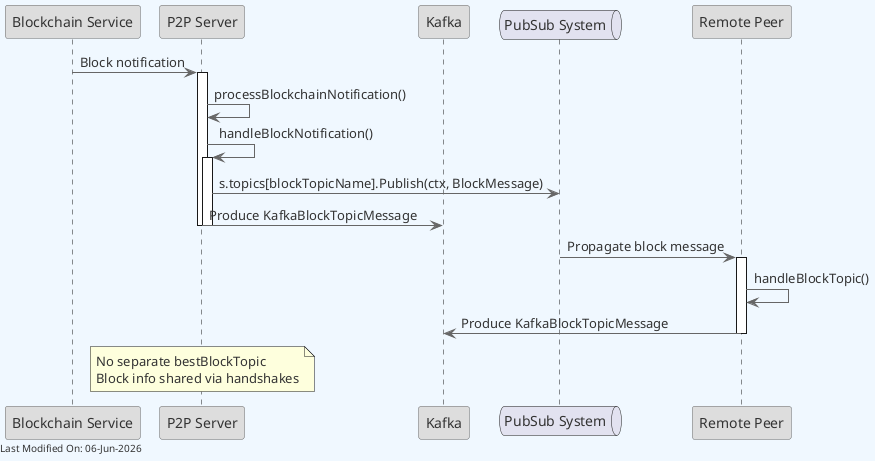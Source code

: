 @startuml
skinparam backgroundColor #F0F8FF
skinparam defaultFontColor #333333
skinparam arrowColor #666666

' Define borders for all elements
skinparam entity {
  BorderColor #666666
  BackgroundColor #DDDDDD
}

skinparam control {
  BorderColor #666666
  BackgroundColor #DDDDDD
}

skinparam participant {
  BorderColor #666666
  BackgroundColor #DDDDDD
}




participant "Blockchain Service" as Blockchain
participant "P2P Server" as P2PServer
participant "Kafka" as Kafka
queue "PubSub System" as PubSub
participant "Remote Peer" as RemotePeer

Blockchain -> P2PServer: Block notification
activate P2PServer
P2PServer -> P2PServer: processBlockchainNotification()
P2PServer -> P2PServer: handleBlockNotification()
activate P2PServer
P2PServer -> PubSub: s.topics[blockTopicName].Publish(ctx, BlockMessage)
P2PServer -> Kafka: Produce KafkaBlockTopicMessage
deactivate P2PServer
deactivate P2PServer

PubSub -> RemotePeer: Propagate block message
activate RemotePeer
RemotePeer -> RemotePeer: handleBlockTopic()
RemotePeer -> Kafka: Produce KafkaBlockTopicMessage
deactivate RemotePeer

note over P2PServer: No separate bestBlockTopic\nBlock info shared via handshakes

left footer Last Modified On: %date("dd-MMM-yyyy")

@enduml
